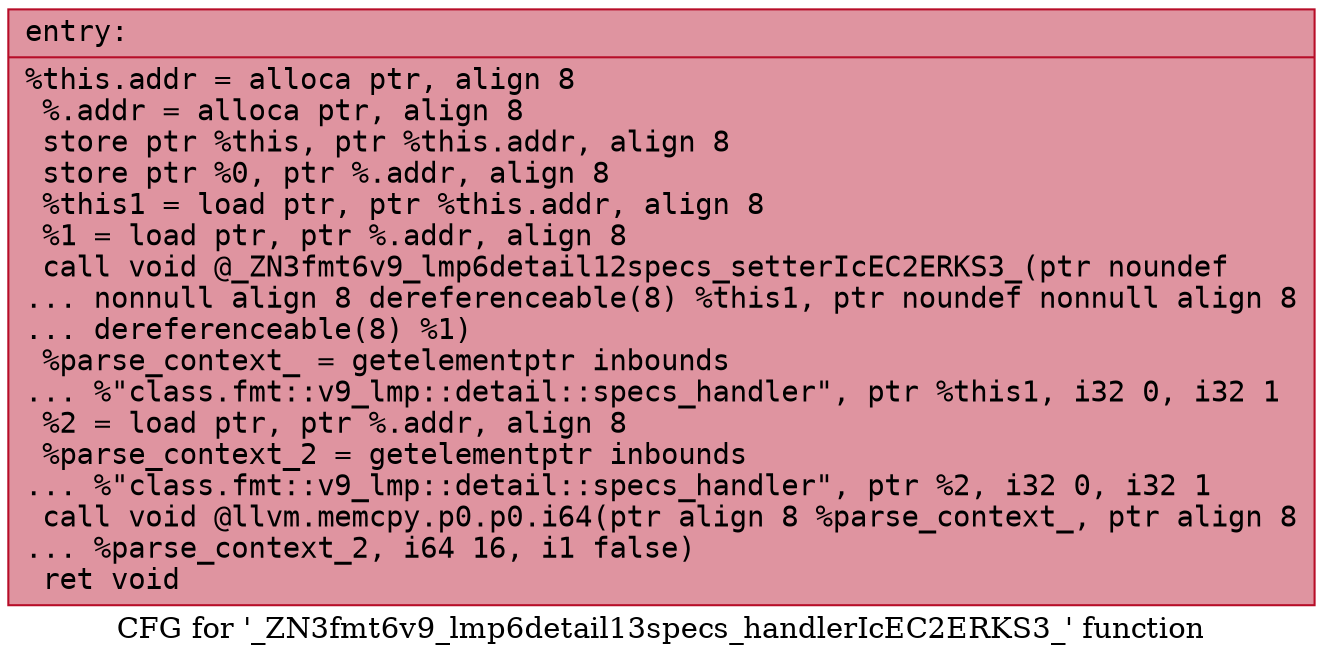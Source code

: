 digraph "CFG for '_ZN3fmt6v9_lmp6detail13specs_handlerIcEC2ERKS3_' function" {
	label="CFG for '_ZN3fmt6v9_lmp6detail13specs_handlerIcEC2ERKS3_' function";

	Node0x55fec3113ee0 [shape=record,color="#b70d28ff", style=filled, fillcolor="#b70d2870" fontname="Courier",label="{entry:\l|  %this.addr = alloca ptr, align 8\l  %.addr = alloca ptr, align 8\l  store ptr %this, ptr %this.addr, align 8\l  store ptr %0, ptr %.addr, align 8\l  %this1 = load ptr, ptr %this.addr, align 8\l  %1 = load ptr, ptr %.addr, align 8\l  call void @_ZN3fmt6v9_lmp6detail12specs_setterIcEC2ERKS3_(ptr noundef\l... nonnull align 8 dereferenceable(8) %this1, ptr noundef nonnull align 8\l... dereferenceable(8) %1)\l  %parse_context_ = getelementptr inbounds\l... %\"class.fmt::v9_lmp::detail::specs_handler\", ptr %this1, i32 0, i32 1\l  %2 = load ptr, ptr %.addr, align 8\l  %parse_context_2 = getelementptr inbounds\l... %\"class.fmt::v9_lmp::detail::specs_handler\", ptr %2, i32 0, i32 1\l  call void @llvm.memcpy.p0.p0.i64(ptr align 8 %parse_context_, ptr align 8\l... %parse_context_2, i64 16, i1 false)\l  ret void\l}"];
}
